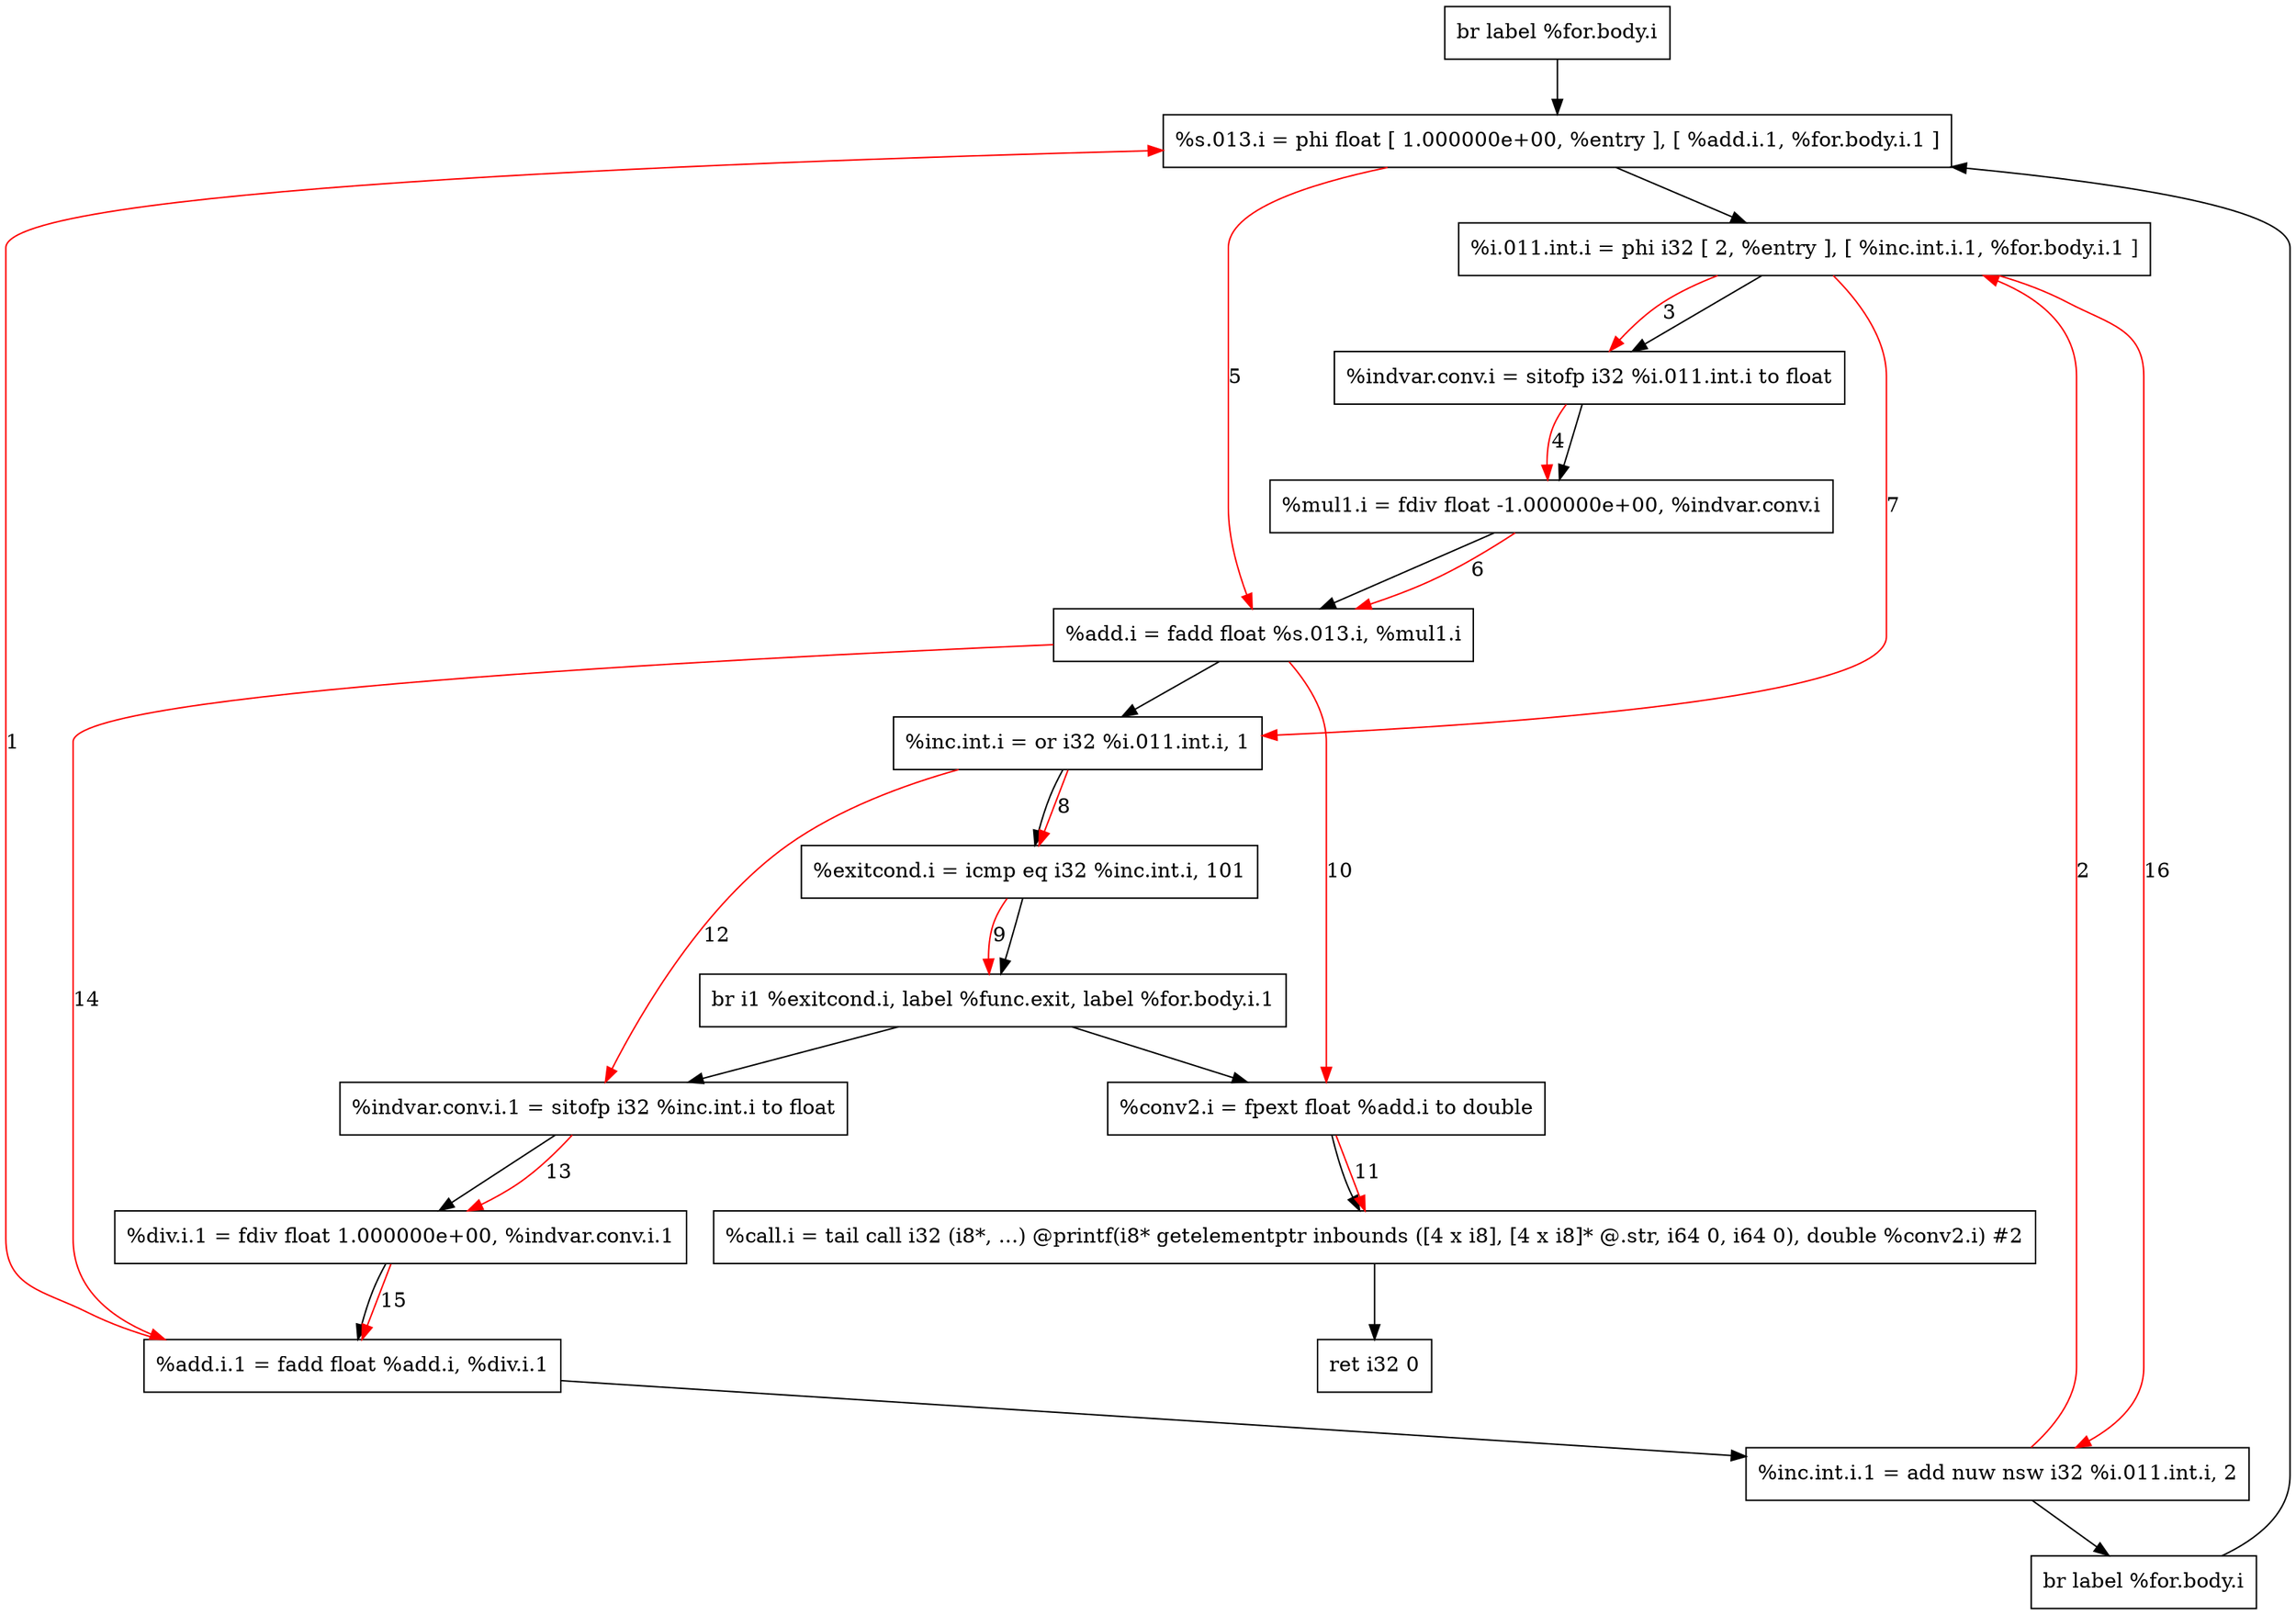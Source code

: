 digraph "CDFG for'main' function" {
	Node0x56128f6bf538[shape=record, label="  br label %for.body.i"]
	Node0x56128f6c1b98[shape=record, label="  %s.013.i = phi float [ 1.000000e+00, %entry ], [ %add.i.1, %for.body.i.1 ]"]
	Node0x56128f6c1d18[shape=record, label="  %i.011.int.i = phi i32 [ 2, %entry ], [ %inc.int.i.1, %for.body.i.1 ]"]
	Node0x56128f6c1df8[shape=record, label="  %indvar.conv.i = sitofp i32 %i.011.int.i to float"]
	Node0x56128f6c1ec0[shape=record, label="  %mul1.i = fdiv float -1.000000e+00, %indvar.conv.i"]
	Node0x56128f6c1f30[shape=record, label="  %add.i = fadd float %s.013.i, %mul1.i"]
	Node0x56128f6c1fc0[shape=record, label="  %inc.int.i = or i32 %i.011.int.i, 1"]
	Node0x56128f6c2060[shape=record, label="  %exitcond.i = icmp eq i32 %inc.int.i, 101"]
	Node0x56128f655348[shape=record, label="  br i1 %exitcond.i, label %func.exit, label %for.body.i.1"]
	Node0x56128f6c2168[shape=record, label="  %conv2.i = fpext float %add.i to double"]
	Node0x56128f6c2238[shape=record, label="  %call.i = tail call i32 (i8*, ...) @printf(i8* getelementptr inbounds ([4 x i8], [4 x i8]* @.str, i64 0, i64 0), double %conv2.i) #2"]
	Node0x56128f6c24e8[shape=record, label="  ret i32 0"]
	Node0x56128f6c1b48[shape=record, label="  %indvar.conv.i.1 = sitofp i32 %inc.int.i to float"]
	Node0x56128f6c25e0[shape=record, label="  %div.i.1 = fdiv float 1.000000e+00, %indvar.conv.i.1"]
	Node0x56128f6c2650[shape=record, label="  %add.i.1 = fadd float %add.i, %div.i.1"]
	Node0x56128f6c26c0[shape=record, label="  %inc.int.i.1 = add nuw nsw i32 %i.011.int.i, 2"]
	Node0x56128f6c1cc8[shape=record, label="  br label %for.body.i"]
	Node0x56128f6bf538 -> Node0x56128f6c1b98
	Node0x56128f6c1b98 -> Node0x56128f6c1d18
	Node0x56128f6c1d18 -> Node0x56128f6c1df8
	Node0x56128f6c1df8 -> Node0x56128f6c1ec0
	Node0x56128f6c1ec0 -> Node0x56128f6c1f30
	Node0x56128f6c1f30 -> Node0x56128f6c1fc0
	Node0x56128f6c1fc0 -> Node0x56128f6c2060
	Node0x56128f6c2060 -> Node0x56128f655348
	Node0x56128f655348 -> Node0x56128f6c2168
	Node0x56128f655348 -> Node0x56128f6c1b48
	Node0x56128f6c2168 -> Node0x56128f6c2238
	Node0x56128f6c2238 -> Node0x56128f6c24e8
	Node0x56128f6c1b48 -> Node0x56128f6c25e0
	Node0x56128f6c25e0 -> Node0x56128f6c2650
	Node0x56128f6c2650 -> Node0x56128f6c26c0
	Node0x56128f6c26c0 -> Node0x56128f6c1cc8
	Node0x56128f6c1cc8 -> Node0x56128f6c1b98
edge [color=red]
	Node0x56128f6c2650 -> Node0x56128f6c1b98[label="1"]
	Node0x56128f6c26c0 -> Node0x56128f6c1d18[label="2"]
	Node0x56128f6c1d18 -> Node0x56128f6c1df8[label="3"]
	Node0x56128f6c1df8 -> Node0x56128f6c1ec0[label="4"]
	Node0x56128f6c1b98 -> Node0x56128f6c1f30[label="5"]
	Node0x56128f6c1ec0 -> Node0x56128f6c1f30[label="6"]
	Node0x56128f6c1d18 -> Node0x56128f6c1fc0[label="7"]
	Node0x56128f6c1fc0 -> Node0x56128f6c2060[label="8"]
	Node0x56128f6c2060 -> Node0x56128f655348[label="9"]
	Node0x56128f6c1f30 -> Node0x56128f6c2168[label="10"]
	Node0x56128f6c2168 -> Node0x56128f6c2238[label="11"]
	Node0x56128f6c1fc0 -> Node0x56128f6c1b48[label="12"]
	Node0x56128f6c1b48 -> Node0x56128f6c25e0[label="13"]
	Node0x56128f6c1f30 -> Node0x56128f6c2650[label="14"]
	Node0x56128f6c25e0 -> Node0x56128f6c2650[label="15"]
	Node0x56128f6c1d18 -> Node0x56128f6c26c0[label="16"]
}

